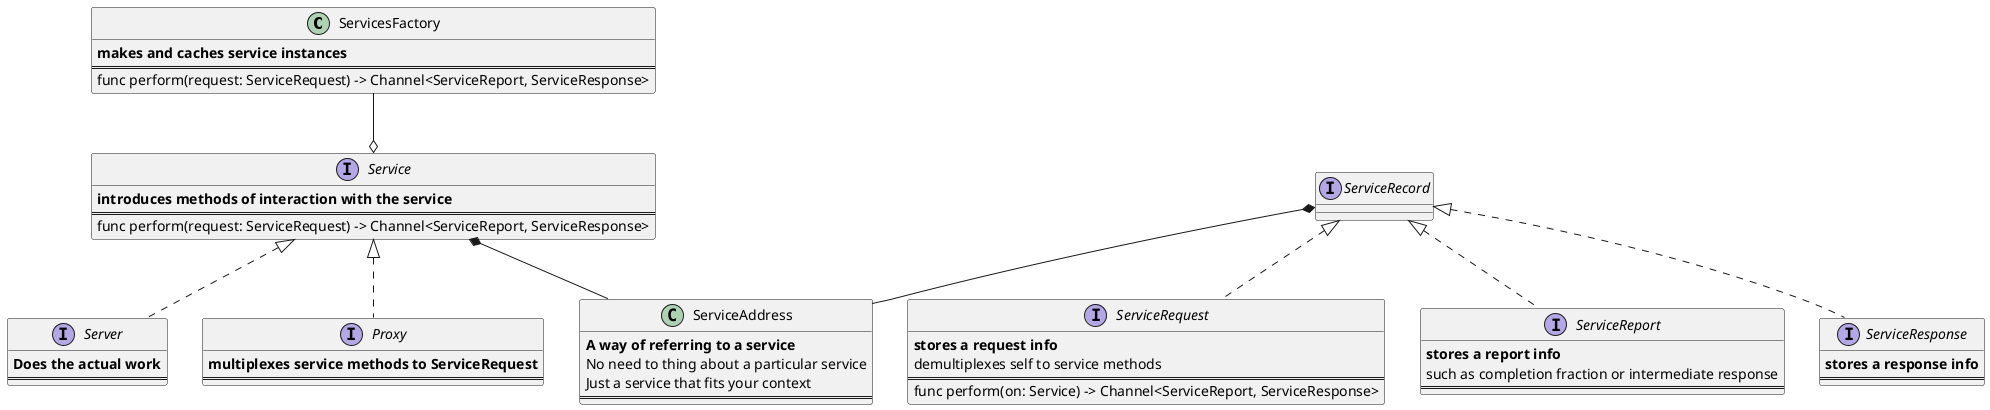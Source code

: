 
@startuml

class ServicesFactory {
    **makes and caches service instances**
    ===
    func perform(request: ServiceRequest) -> Channel<ServiceReport, ServiceResponse>
}

interface Service {
    **introduces methods of interaction with the service**
    ===
    func perform(request: ServiceRequest) -> Channel<ServiceReport, ServiceResponse>
}
    Service *-down- ServiceAddress
    Service o-up- ServicesFactory

class ServiceAddress {
    **A way of referring to a service**
    No need to thing about a particular service
    Just a service that fits your context
    ===
}

interface Server {
    **Does the actual work**
    ====
}
    Service <|.. Server

interface Proxy {
    **multiplexes service methods to ServiceRequest**
    ===
}
    Service <|.. Proxy

interface ServiceRecord
    ServiceRecord *-- ServiceAddress

interface ServiceRequest {
    **stores a request info**
    demultiplexes self to service methods
    ===
    func perform(on: Service) -> Channel<ServiceReport, ServiceResponse>
}
    ServiceRecord <|.. ServiceRequest

interface ServiceReport {
    **stores a report info**
    such as completion fraction or intermediate response
    ===
}
    ServiceRecord <|.. ServiceReport


interface ServiceResponse {
    **stores a response info**
    ===
}
    ServiceRecord <|.. ServiceResponse

@enduml
